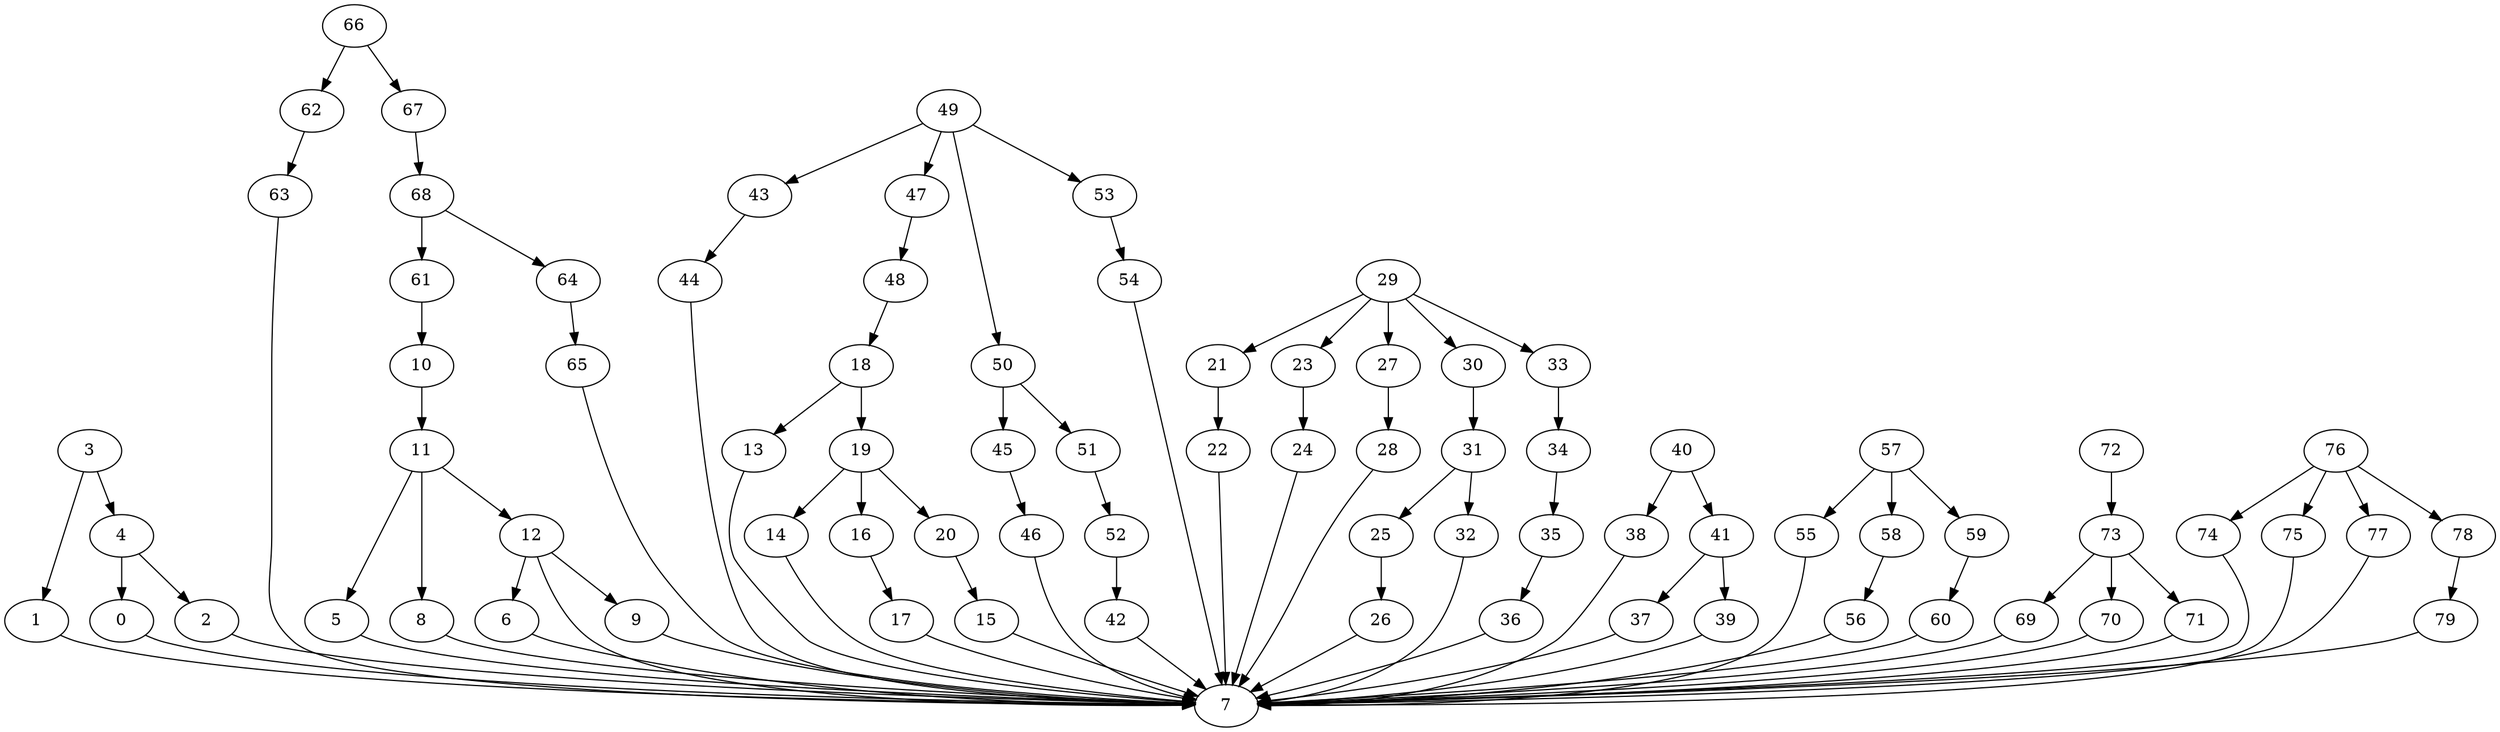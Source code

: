 strict digraph  {
0 [exec=119];
1 [exec=99];
2 [exec=92];
3 [exec=129];
4 [exec=124];
5 [exec=95];
6 [exec=113];
7 [exec=171];
8 [exec=121];
9 [exec=72];
10 [exec=190];
11 [exec=126];
12 [exec=51];
13 [exec=160];
14 [exec=165];
15 [exec=91];
16 [exec=109];
17 [exec=128];
18 [exec=116];
19 [exec=61];
20 [exec=70];
21 [exec=137];
22 [exec=87];
23 [exec=100];
24 [exec=67];
25 [exec=155];
26 [exec=101];
27 [exec=162];
28 [exec=120];
29 [exec=97];
30 [exec=141];
31 [exec=161];
32 [exec=200];
33 [exec=132];
34 [exec=192];
35 [exec=100];
36 [exec=132];
37 [exec=64];
38 [exec=93];
39 [exec=88];
40 [exec=60];
41 [exec=189];
42 [exec=154];
43 [exec=101];
44 [exec=172];
45 [exec=101];
46 [exec=111];
47 [exec=162];
48 [exec=155];
49 [exec=175];
50 [exec=59];
51 [exec=106];
52 [exec=157];
53 [exec=163];
54 [exec=113];
55 [exec=116];
56 [exec=86];
57 [exec=133];
58 [exec=63];
59 [exec=130];
60 [exec=194];
61 [exec=103];
62 [exec=196];
63 [exec=92];
64 [exec=136];
65 [exec=125];
66 [exec=170];
67 [exec=130];
68 [exec=157];
69 [exec=82];
70 [exec=118];
71 [exec=65];
72 [exec=92];
73 [exec=168];
74 [exec=53];
75 [exec=115];
76 [exec=79];
77 [exec=151];
78 [exec=147];
79 [exec=106];
0 -> 7  [comm=15];
1 -> 7  [comm=9];
2 -> 7  [comm=18];
3 -> 4  [comm=7];
3 -> 1  [comm=9];
4 -> 0  [comm=10];
4 -> 2  [comm=14];
5 -> 7  [comm=16];
6 -> 7  [comm=11];
8 -> 7  [comm=16];
9 -> 7  [comm=7];
10 -> 11  [comm=7];
11 -> 12  [comm=17];
11 -> 5  [comm=10];
11 -> 8  [comm=15];
12 -> 6  [comm=16];
12 -> 7  [comm=15];
12 -> 9  [comm=10];
13 -> 7  [comm=14];
14 -> 7  [comm=5];
15 -> 7  [comm=5];
16 -> 17  [comm=7];
17 -> 7  [comm=16];
18 -> 19  [comm=8];
18 -> 13  [comm=10];
19 -> 20  [comm=10];
19 -> 14  [comm=20];
19 -> 16  [comm=7];
20 -> 15  [comm=8];
21 -> 22  [comm=10];
22 -> 7  [comm=20];
23 -> 24  [comm=12];
24 -> 7  [comm=14];
25 -> 26  [comm=17];
26 -> 7  [comm=12];
27 -> 28  [comm=20];
28 -> 7  [comm=12];
29 -> 30  [comm=14];
29 -> 21  [comm=16];
29 -> 23  [comm=12];
29 -> 27  [comm=15];
29 -> 33  [comm=19];
30 -> 31  [comm=17];
31 -> 32  [comm=17];
31 -> 25  [comm=15];
32 -> 7  [comm=14];
33 -> 34  [comm=19];
34 -> 35  [comm=18];
35 -> 36  [comm=5];
36 -> 7  [comm=13];
37 -> 7  [comm=10];
38 -> 7  [comm=19];
39 -> 7  [comm=16];
40 -> 41  [comm=17];
40 -> 38  [comm=17];
41 -> 37  [comm=5];
41 -> 39  [comm=9];
42 -> 7  [comm=7];
43 -> 44  [comm=19];
44 -> 7  [comm=16];
45 -> 46  [comm=14];
46 -> 7  [comm=7];
47 -> 48  [comm=13];
48 -> 18  [comm=20];
49 -> 50  [comm=12];
49 -> 43  [comm=20];
49 -> 47  [comm=7];
49 -> 53  [comm=9];
50 -> 51  [comm=12];
50 -> 45  [comm=7];
51 -> 52  [comm=14];
52 -> 42  [comm=9];
53 -> 54  [comm=6];
54 -> 7  [comm=10];
55 -> 7  [comm=17];
56 -> 7  [comm=13];
57 -> 58  [comm=5];
57 -> 55  [comm=12];
57 -> 59  [comm=10];
58 -> 56  [comm=8];
59 -> 60  [comm=11];
60 -> 7  [comm=6];
61 -> 10  [comm=15];
62 -> 63  [comm=7];
63 -> 7  [comm=8];
64 -> 65  [comm=13];
65 -> 7  [comm=6];
66 -> 67  [comm=14];
66 -> 62  [comm=10];
67 -> 68  [comm=9];
68 -> 61  [comm=18];
68 -> 64  [comm=9];
69 -> 7  [comm=7];
70 -> 7  [comm=16];
71 -> 7  [comm=5];
72 -> 73  [comm=9];
73 -> 69  [comm=18];
73 -> 70  [comm=9];
73 -> 71  [comm=11];
74 -> 7  [comm=14];
75 -> 7  [comm=20];
76 -> 77  [comm=7];
76 -> 74  [comm=17];
76 -> 75  [comm=10];
76 -> 78  [comm=10];
77 -> 7  [comm=13];
78 -> 79  [comm=17];
79 -> 7  [comm=14];
}
